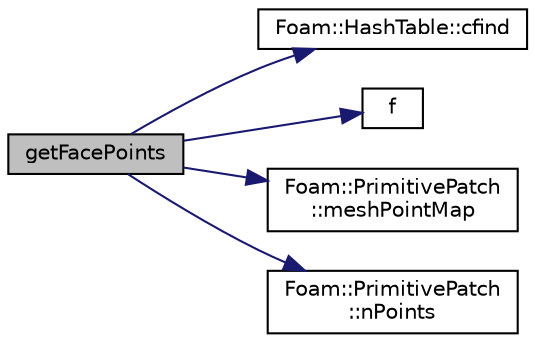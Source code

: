 digraph "getFacePoints"
{
  bgcolor="transparent";
  edge [fontname="Helvetica",fontsize="10",labelfontname="Helvetica",labelfontsize="10"];
  node [fontname="Helvetica",fontsize="10",shape=record];
  rankdir="LR";
  Node1 [label="getFacePoints",height=0.2,width=0.4,color="black", fillcolor="grey75", style="filled" fontcolor="black"];
  Node1 -> Node2 [color="midnightblue",fontsize="10",style="solid",fontname="Helvetica"];
  Node2 [label="Foam::HashTable::cfind",height=0.2,width=0.4,color="black",URL="$classFoam_1_1HashTable.html#adfd2fccfd1be939d4add6daa265f353c",tooltip="Find and return an const_iterator set at the hashed entry. "];
  Node1 -> Node3 [color="midnightblue",fontsize="10",style="solid",fontname="Helvetica"];
  Node3 [label="f",height=0.2,width=0.4,color="black",URL="$readKivaGrid_8H.html#a888be93833ac7a23170555c69c690288"];
  Node1 -> Node4 [color="midnightblue",fontsize="10",style="solid",fontname="Helvetica"];
  Node4 [label="Foam::PrimitivePatch\l::meshPointMap",height=0.2,width=0.4,color="black",URL="$classFoam_1_1PrimitivePatch.html#a031f186dcdd6bca2af97413a6e3301aa",tooltip="Mesh point map. "];
  Node1 -> Node5 [color="midnightblue",fontsize="10",style="solid",fontname="Helvetica"];
  Node5 [label="Foam::PrimitivePatch\l::nPoints",height=0.2,width=0.4,color="black",URL="$classFoam_1_1PrimitivePatch.html#a9927abeba2c8506177084d644b6e573a",tooltip="Return number of points supporting patch faces. "];
}
